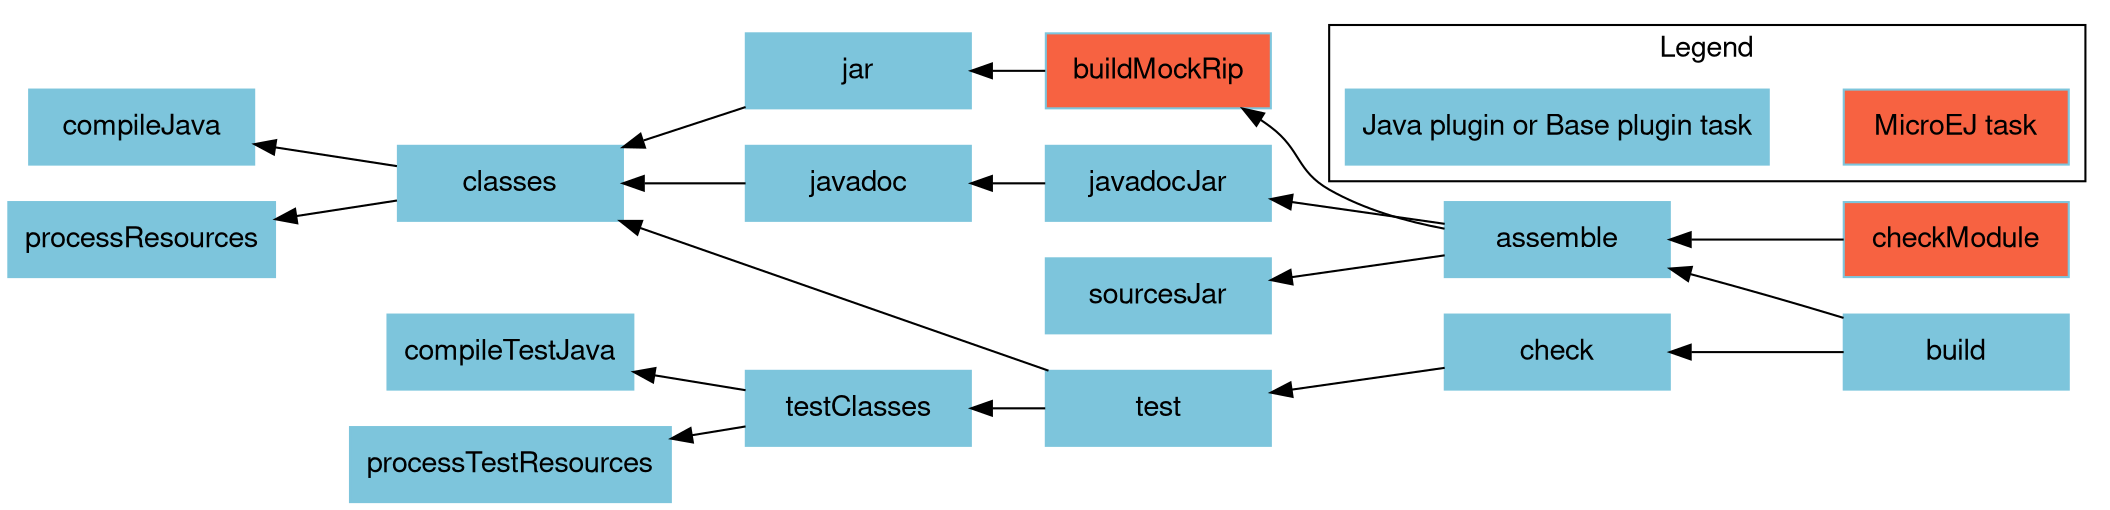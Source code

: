 digraph mygraph {
    rankdir="RL";
    bgcolor="transparent"
    fontname="Helvetica,Arial,sans-serif"
    node [
        shape = box
        width = 1.5
        color = "#7dc5dc"
        style = filled
        fontname="Helvetica,Arial,sans-serif"
    ]
    edge [fontname="Helvetica,Arial,sans-serif"]
    "checkModule" [fillcolor = "#f76241"]
    "buildMockRip" [fillcolor = "#f76241"]
    "build" -> "assemble"
    "build" -> "check"
    "assemble" -> "buildMockRip"
    "assemble" -> "javadocJar"
    "assemble" -> "sourcesJar"
    "buildMockRip" -> "jar"
    "jar" -> "classes"
    "classes" -> "compileJava"
    "classes" -> "processResources"
    "javadocJar" -> "javadoc"
    "javadoc" -> "classes"
    "check" -> "test"
    "test" -> "classes"
    "test" -> "testClasses"
    "testClasses" -> "compileTestJava"
    "testClasses" -> "processTestResources"
    "checkModule" -> "assemble"

    subgraph cluster_legend {
        label="Legend";
        microej [fillcolor="#f76241" label="MicroEJ task"];
        java [fillcolor="#7dc5dc" label="Java plugin or Base plugin task"];
        microej -> java [style=invis];
        java -> microej [style=invis];
    }
}